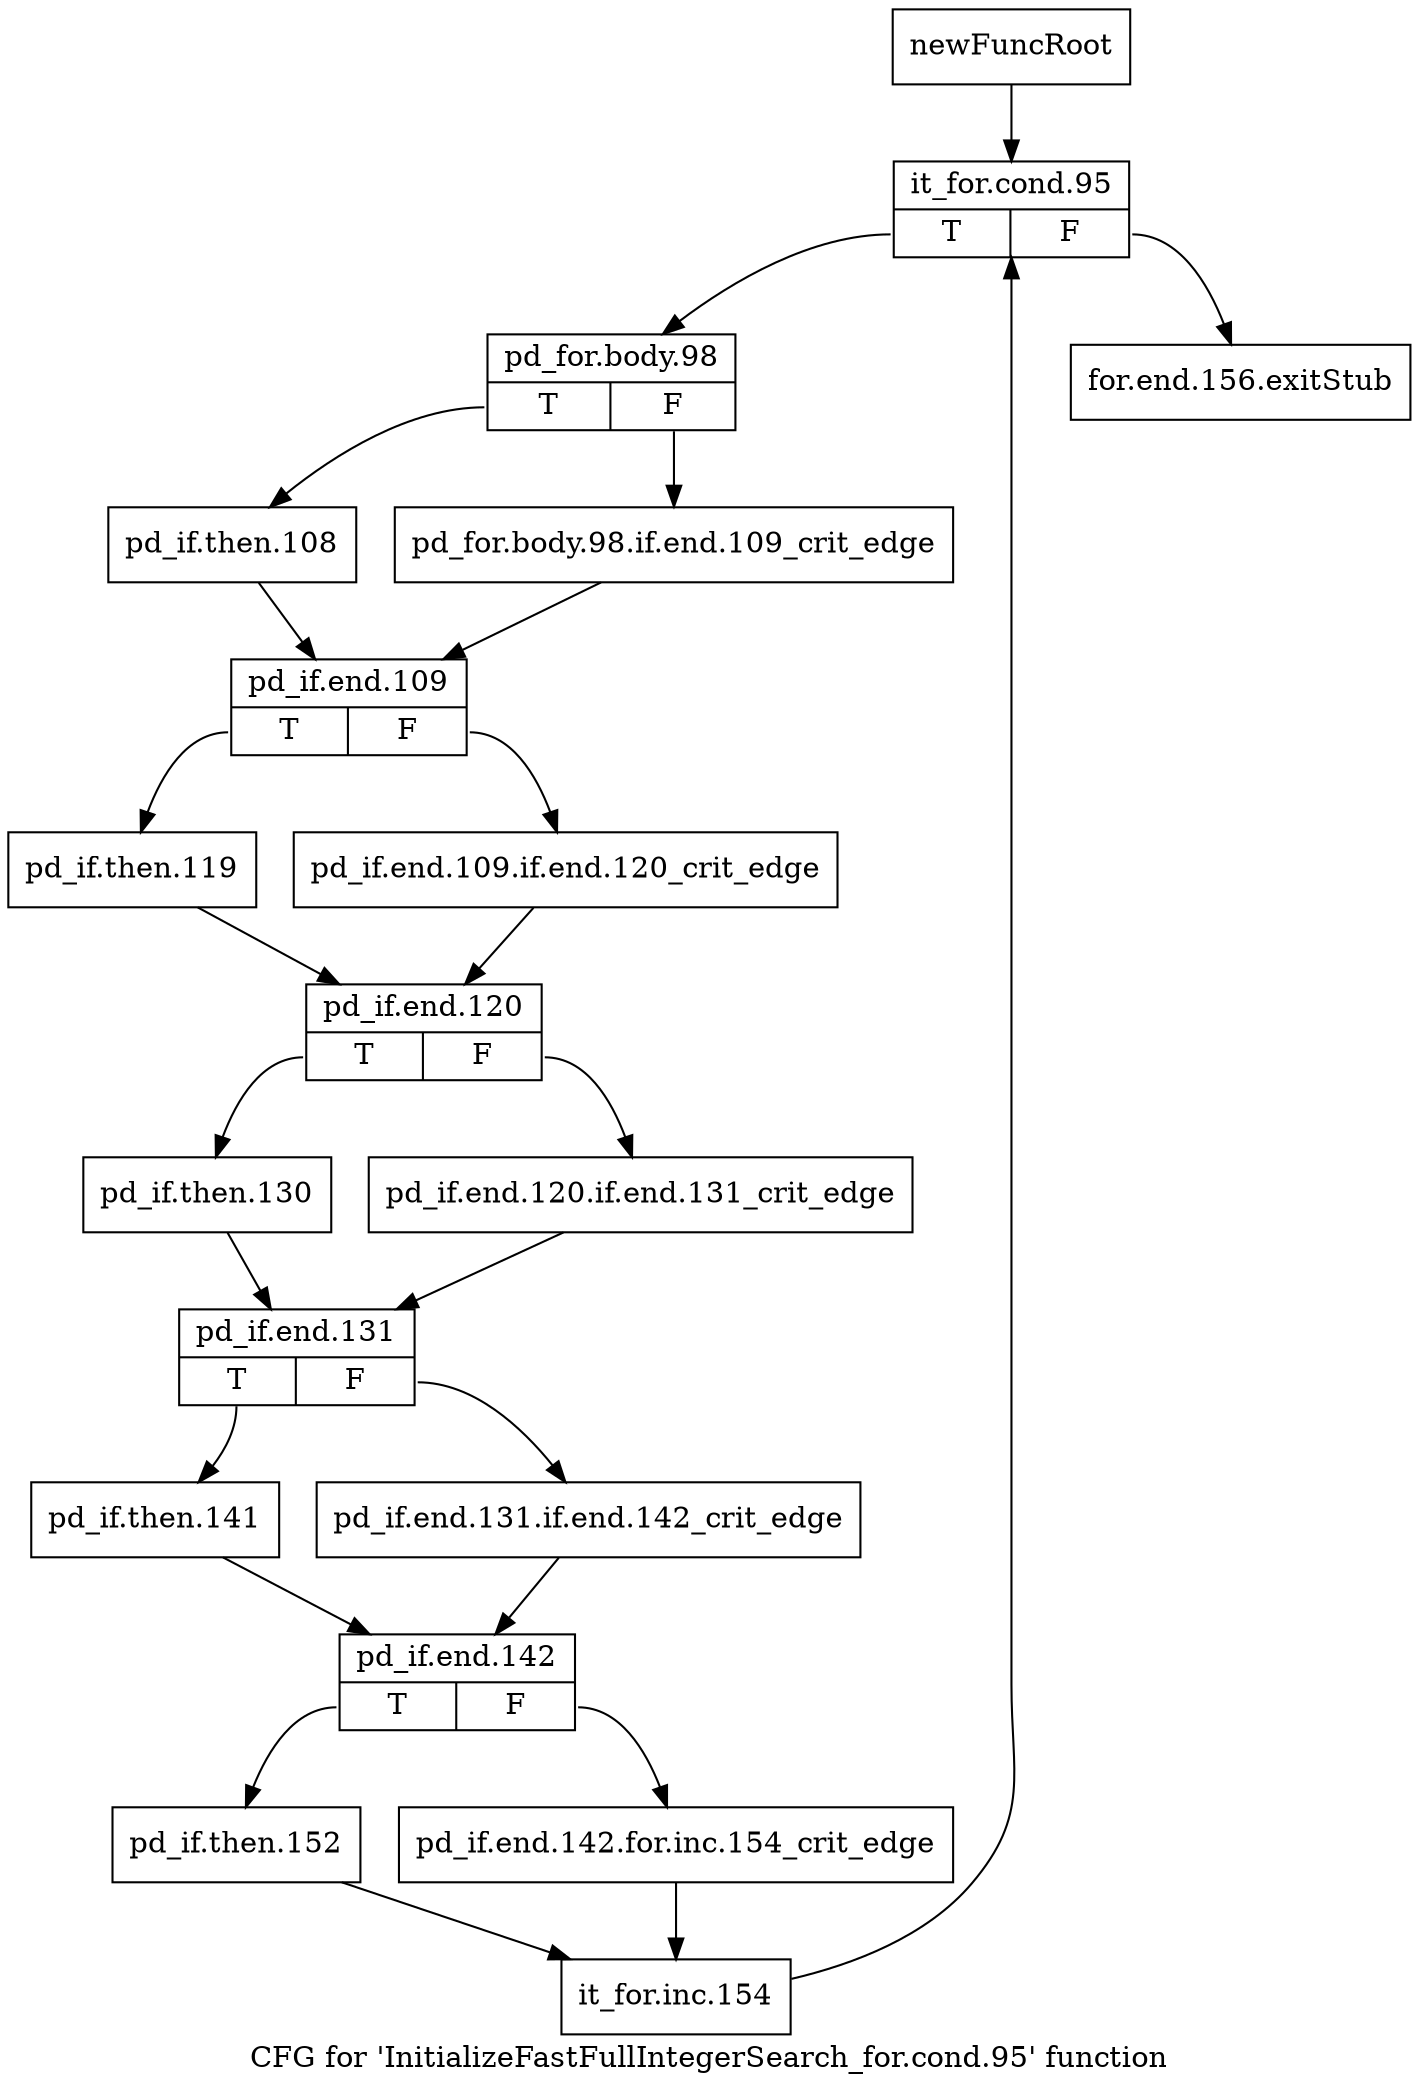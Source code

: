digraph "CFG for 'InitializeFastFullIntegerSearch_for.cond.95' function" {
	label="CFG for 'InitializeFastFullIntegerSearch_for.cond.95' function";

	Node0x28572c0 [shape=record,label="{newFuncRoot}"];
	Node0x28572c0 -> Node0x28577e0;
	Node0x2857310 [shape=record,label="{for.end.156.exitStub}"];
	Node0x28577e0 [shape=record,label="{it_for.cond.95|{<s0>T|<s1>F}}"];
	Node0x28577e0:s0 -> Node0x2857830;
	Node0x28577e0:s1 -> Node0x2857310;
	Node0x2857830 [shape=record,label="{pd_for.body.98|{<s0>T|<s1>F}}"];
	Node0x2857830:s0 -> Node0x28578d0;
	Node0x2857830:s1 -> Node0x2857880;
	Node0x2857880 [shape=record,label="{pd_for.body.98.if.end.109_crit_edge}"];
	Node0x2857880 -> Node0x2857920;
	Node0x28578d0 [shape=record,label="{pd_if.then.108}"];
	Node0x28578d0 -> Node0x2857920;
	Node0x2857920 [shape=record,label="{pd_if.end.109|{<s0>T|<s1>F}}"];
	Node0x2857920:s0 -> Node0x28579c0;
	Node0x2857920:s1 -> Node0x2857970;
	Node0x2857970 [shape=record,label="{pd_if.end.109.if.end.120_crit_edge}"];
	Node0x2857970 -> Node0x2857a10;
	Node0x28579c0 [shape=record,label="{pd_if.then.119}"];
	Node0x28579c0 -> Node0x2857a10;
	Node0x2857a10 [shape=record,label="{pd_if.end.120|{<s0>T|<s1>F}}"];
	Node0x2857a10:s0 -> Node0x2857ab0;
	Node0x2857a10:s1 -> Node0x2857a60;
	Node0x2857a60 [shape=record,label="{pd_if.end.120.if.end.131_crit_edge}"];
	Node0x2857a60 -> Node0x2857b00;
	Node0x2857ab0 [shape=record,label="{pd_if.then.130}"];
	Node0x2857ab0 -> Node0x2857b00;
	Node0x2857b00 [shape=record,label="{pd_if.end.131|{<s0>T|<s1>F}}"];
	Node0x2857b00:s0 -> Node0x2857ba0;
	Node0x2857b00:s1 -> Node0x2857b50;
	Node0x2857b50 [shape=record,label="{pd_if.end.131.if.end.142_crit_edge}"];
	Node0x2857b50 -> Node0x2857bf0;
	Node0x2857ba0 [shape=record,label="{pd_if.then.141}"];
	Node0x2857ba0 -> Node0x2857bf0;
	Node0x2857bf0 [shape=record,label="{pd_if.end.142|{<s0>T|<s1>F}}"];
	Node0x2857bf0:s0 -> Node0x2857c90;
	Node0x2857bf0:s1 -> Node0x2857c40;
	Node0x2857c40 [shape=record,label="{pd_if.end.142.for.inc.154_crit_edge}"];
	Node0x2857c40 -> Node0x2857ce0;
	Node0x2857c90 [shape=record,label="{pd_if.then.152}"];
	Node0x2857c90 -> Node0x2857ce0;
	Node0x2857ce0 [shape=record,label="{it_for.inc.154}"];
	Node0x2857ce0 -> Node0x28577e0;
}
